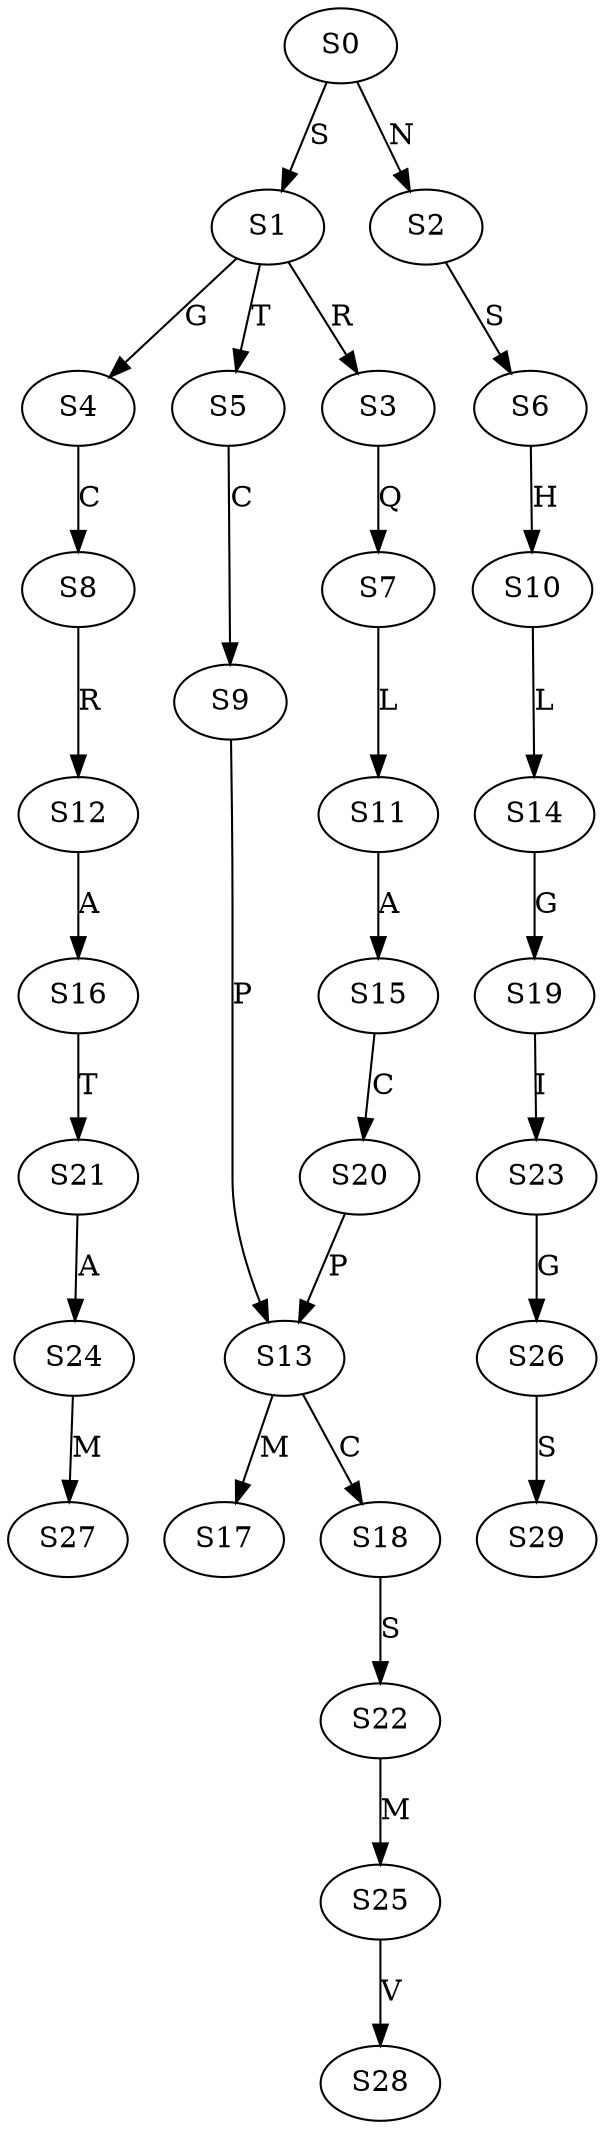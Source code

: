 strict digraph  {
	S0 -> S1 [ label = S ];
	S0 -> S2 [ label = N ];
	S1 -> S3 [ label = R ];
	S1 -> S4 [ label = G ];
	S1 -> S5 [ label = T ];
	S2 -> S6 [ label = S ];
	S3 -> S7 [ label = Q ];
	S4 -> S8 [ label = C ];
	S5 -> S9 [ label = C ];
	S6 -> S10 [ label = H ];
	S7 -> S11 [ label = L ];
	S8 -> S12 [ label = R ];
	S9 -> S13 [ label = P ];
	S10 -> S14 [ label = L ];
	S11 -> S15 [ label = A ];
	S12 -> S16 [ label = A ];
	S13 -> S17 [ label = M ];
	S13 -> S18 [ label = C ];
	S14 -> S19 [ label = G ];
	S15 -> S20 [ label = C ];
	S16 -> S21 [ label = T ];
	S18 -> S22 [ label = S ];
	S19 -> S23 [ label = I ];
	S20 -> S13 [ label = P ];
	S21 -> S24 [ label = A ];
	S22 -> S25 [ label = M ];
	S23 -> S26 [ label = G ];
	S24 -> S27 [ label = M ];
	S25 -> S28 [ label = V ];
	S26 -> S29 [ label = S ];
}
